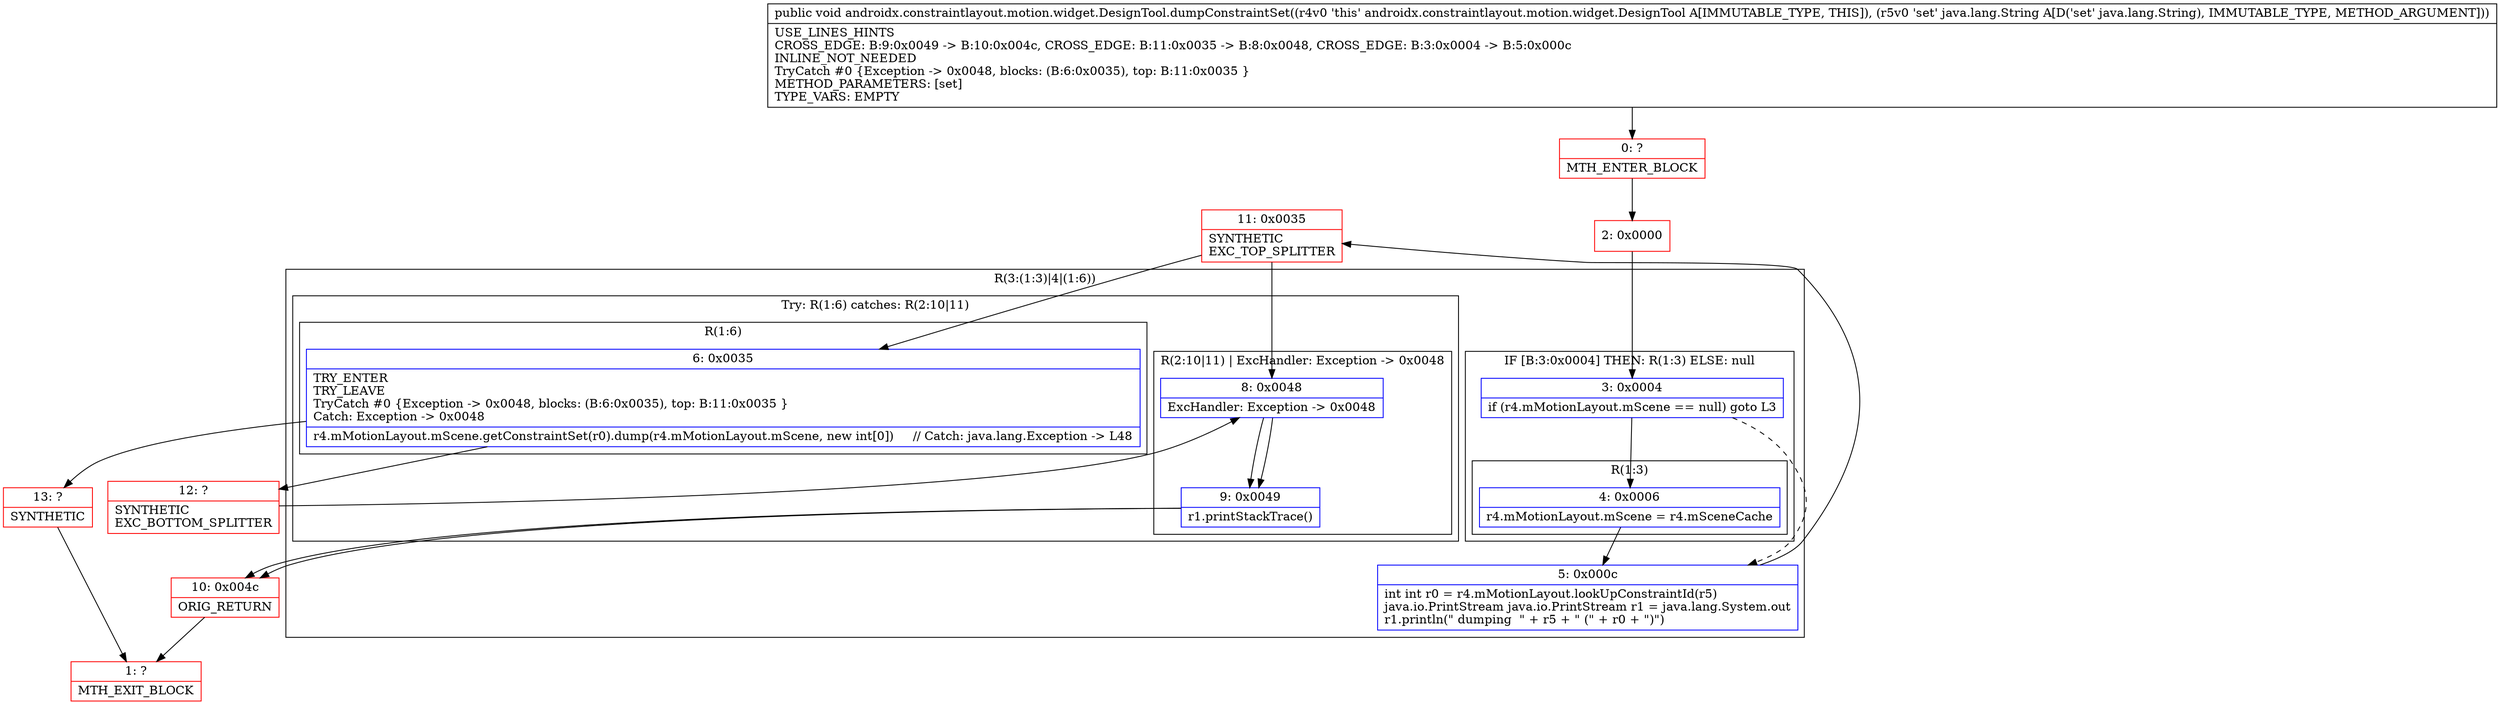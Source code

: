 digraph "CFG forandroidx.constraintlayout.motion.widget.DesignTool.dumpConstraintSet(Ljava\/lang\/String;)V" {
subgraph cluster_Region_1437064494 {
label = "R(3:(1:3)|4|(1:6))";
node [shape=record,color=blue];
subgraph cluster_IfRegion_301249903 {
label = "IF [B:3:0x0004] THEN: R(1:3) ELSE: null";
node [shape=record,color=blue];
Node_3 [shape=record,label="{3\:\ 0x0004|if (r4.mMotionLayout.mScene == null) goto L3\l}"];
subgraph cluster_Region_1933672659 {
label = "R(1:3)";
node [shape=record,color=blue];
Node_4 [shape=record,label="{4\:\ 0x0006|r4.mMotionLayout.mScene = r4.mSceneCache\l}"];
}
}
Node_5 [shape=record,label="{5\:\ 0x000c|int int r0 = r4.mMotionLayout.lookUpConstraintId(r5)\ljava.io.PrintStream java.io.PrintStream r1 = java.lang.System.out\lr1.println(\" dumping  \" + r5 + \" (\" + r0 + \")\")\l}"];
subgraph cluster_TryCatchRegion_918798012 {
label = "Try: R(1:6) catches: R(2:10|11)";
node [shape=record,color=blue];
subgraph cluster_Region_438961990 {
label = "R(1:6)";
node [shape=record,color=blue];
Node_6 [shape=record,label="{6\:\ 0x0035|TRY_ENTER\lTRY_LEAVE\lTryCatch #0 \{Exception \-\> 0x0048, blocks: (B:6:0x0035), top: B:11:0x0035 \}\lCatch: Exception \-\> 0x0048\l|r4.mMotionLayout.mScene.getConstraintSet(r0).dump(r4.mMotionLayout.mScene, new int[0])     \/\/ Catch: java.lang.Exception \-\> L48\l}"];
}
subgraph cluster_Region_241229131 {
label = "R(2:10|11) | ExcHandler: Exception \-\> 0x0048\l";
node [shape=record,color=blue];
Node_8 [shape=record,label="{8\:\ 0x0048|ExcHandler: Exception \-\> 0x0048\l}"];
Node_9 [shape=record,label="{9\:\ 0x0049|r1.printStackTrace()\l}"];
}
}
}
subgraph cluster_Region_241229131 {
label = "R(2:10|11) | ExcHandler: Exception \-\> 0x0048\l";
node [shape=record,color=blue];
Node_8 [shape=record,label="{8\:\ 0x0048|ExcHandler: Exception \-\> 0x0048\l}"];
Node_9 [shape=record,label="{9\:\ 0x0049|r1.printStackTrace()\l}"];
}
Node_0 [shape=record,color=red,label="{0\:\ ?|MTH_ENTER_BLOCK\l}"];
Node_2 [shape=record,color=red,label="{2\:\ 0x0000}"];
Node_11 [shape=record,color=red,label="{11\:\ 0x0035|SYNTHETIC\lEXC_TOP_SPLITTER\l}"];
Node_12 [shape=record,color=red,label="{12\:\ ?|SYNTHETIC\lEXC_BOTTOM_SPLITTER\l}"];
Node_13 [shape=record,color=red,label="{13\:\ ?|SYNTHETIC\l}"];
Node_1 [shape=record,color=red,label="{1\:\ ?|MTH_EXIT_BLOCK\l}"];
Node_10 [shape=record,color=red,label="{10\:\ 0x004c|ORIG_RETURN\l}"];
MethodNode[shape=record,label="{public void androidx.constraintlayout.motion.widget.DesignTool.dumpConstraintSet((r4v0 'this' androidx.constraintlayout.motion.widget.DesignTool A[IMMUTABLE_TYPE, THIS]), (r5v0 'set' java.lang.String A[D('set' java.lang.String), IMMUTABLE_TYPE, METHOD_ARGUMENT]))  | USE_LINES_HINTS\lCROSS_EDGE: B:9:0x0049 \-\> B:10:0x004c, CROSS_EDGE: B:11:0x0035 \-\> B:8:0x0048, CROSS_EDGE: B:3:0x0004 \-\> B:5:0x000c\lINLINE_NOT_NEEDED\lTryCatch #0 \{Exception \-\> 0x0048, blocks: (B:6:0x0035), top: B:11:0x0035 \}\lMETHOD_PARAMETERS: [set]\lTYPE_VARS: EMPTY\l}"];
MethodNode -> Node_0;Node_3 -> Node_4;
Node_3 -> Node_5[style=dashed];
Node_4 -> Node_5;
Node_5 -> Node_11;
Node_6 -> Node_12;
Node_6 -> Node_13;
Node_8 -> Node_9;
Node_9 -> Node_10;
Node_8 -> Node_9;
Node_9 -> Node_10;
Node_0 -> Node_2;
Node_2 -> Node_3;
Node_11 -> Node_6;
Node_11 -> Node_8;
Node_12 -> Node_8;
Node_13 -> Node_1;
Node_10 -> Node_1;
}

